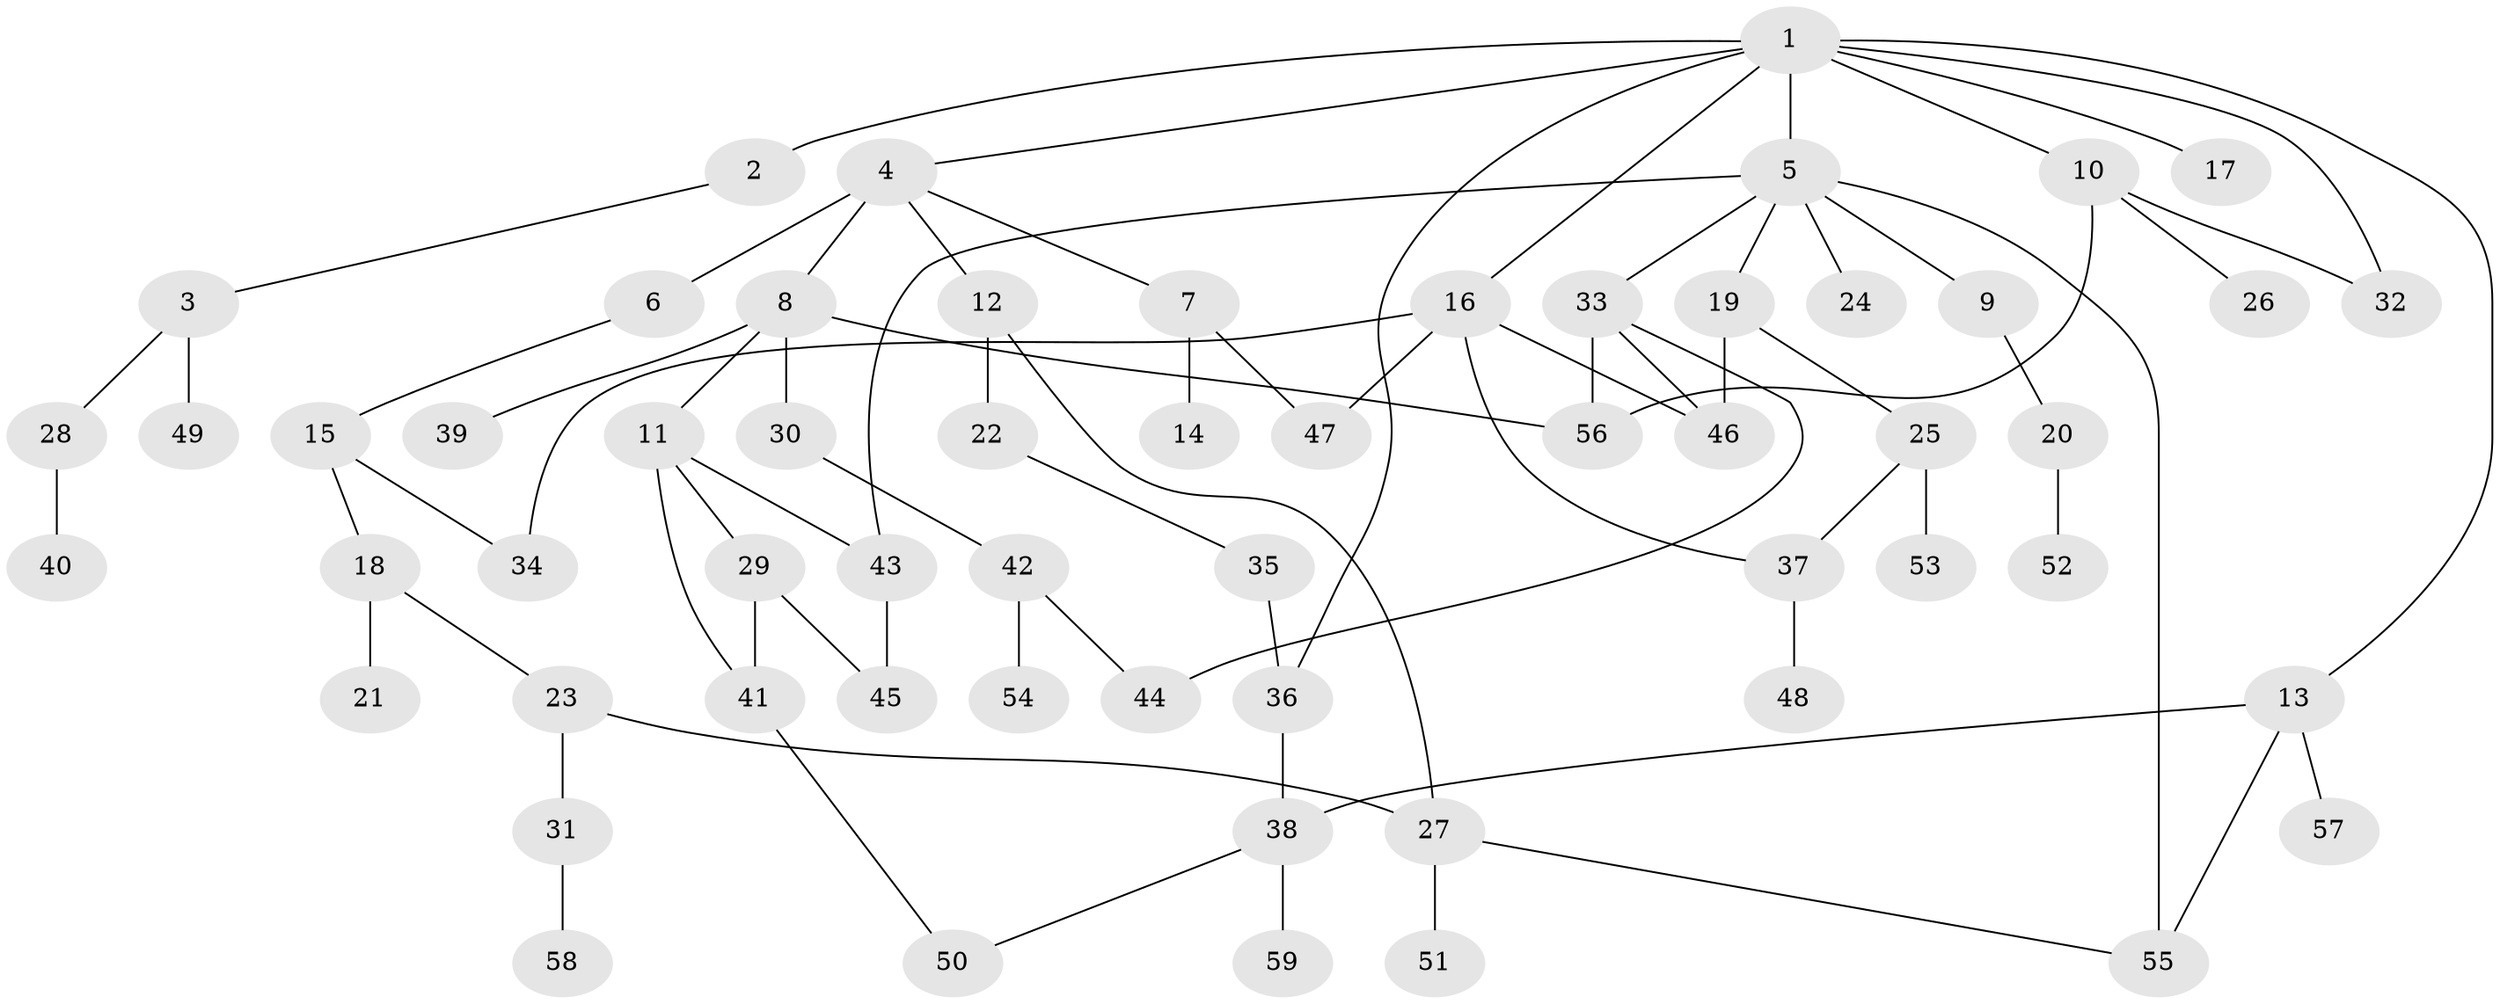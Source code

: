 // original degree distribution, {3: 0.17796610169491525, 6: 0.025423728813559324, 4: 0.1016949152542373, 7: 0.00847457627118644, 5: 0.059322033898305086, 1: 0.3644067796610169, 2: 0.2627118644067797}
// Generated by graph-tools (version 1.1) at 2025/34/03/09/25 02:34:26]
// undirected, 59 vertices, 76 edges
graph export_dot {
graph [start="1"]
  node [color=gray90,style=filled];
  1;
  2;
  3;
  4;
  5;
  6;
  7;
  8;
  9;
  10;
  11;
  12;
  13;
  14;
  15;
  16;
  17;
  18;
  19;
  20;
  21;
  22;
  23;
  24;
  25;
  26;
  27;
  28;
  29;
  30;
  31;
  32;
  33;
  34;
  35;
  36;
  37;
  38;
  39;
  40;
  41;
  42;
  43;
  44;
  45;
  46;
  47;
  48;
  49;
  50;
  51;
  52;
  53;
  54;
  55;
  56;
  57;
  58;
  59;
  1 -- 2 [weight=2.0];
  1 -- 4 [weight=1.0];
  1 -- 5 [weight=1.0];
  1 -- 10 [weight=2.0];
  1 -- 13 [weight=1.0];
  1 -- 16 [weight=1.0];
  1 -- 17 [weight=1.0];
  1 -- 32 [weight=1.0];
  1 -- 36 [weight=1.0];
  2 -- 3 [weight=1.0];
  3 -- 28 [weight=1.0];
  3 -- 49 [weight=1.0];
  4 -- 6 [weight=2.0];
  4 -- 7 [weight=1.0];
  4 -- 8 [weight=2.0];
  4 -- 12 [weight=1.0];
  5 -- 9 [weight=1.0];
  5 -- 19 [weight=1.0];
  5 -- 24 [weight=1.0];
  5 -- 33 [weight=1.0];
  5 -- 43 [weight=1.0];
  5 -- 55 [weight=1.0];
  6 -- 15 [weight=1.0];
  7 -- 14 [weight=1.0];
  7 -- 47 [weight=1.0];
  8 -- 11 [weight=1.0];
  8 -- 30 [weight=1.0];
  8 -- 39 [weight=1.0];
  8 -- 56 [weight=1.0];
  9 -- 20 [weight=1.0];
  10 -- 26 [weight=1.0];
  10 -- 32 [weight=1.0];
  10 -- 56 [weight=2.0];
  11 -- 29 [weight=1.0];
  11 -- 41 [weight=1.0];
  11 -- 43 [weight=1.0];
  12 -- 22 [weight=1.0];
  12 -- 27 [weight=1.0];
  13 -- 38 [weight=1.0];
  13 -- 55 [weight=1.0];
  13 -- 57 [weight=1.0];
  15 -- 18 [weight=1.0];
  15 -- 34 [weight=1.0];
  16 -- 34 [weight=1.0];
  16 -- 37 [weight=1.0];
  16 -- 46 [weight=1.0];
  16 -- 47 [weight=1.0];
  18 -- 21 [weight=1.0];
  18 -- 23 [weight=1.0];
  19 -- 25 [weight=1.0];
  19 -- 46 [weight=1.0];
  20 -- 52 [weight=1.0];
  22 -- 35 [weight=1.0];
  23 -- 27 [weight=1.0];
  23 -- 31 [weight=1.0];
  25 -- 37 [weight=1.0];
  25 -- 53 [weight=1.0];
  27 -- 51 [weight=1.0];
  27 -- 55 [weight=1.0];
  28 -- 40 [weight=1.0];
  29 -- 41 [weight=3.0];
  29 -- 45 [weight=1.0];
  30 -- 42 [weight=1.0];
  31 -- 58 [weight=1.0];
  33 -- 44 [weight=1.0];
  33 -- 46 [weight=1.0];
  33 -- 56 [weight=1.0];
  35 -- 36 [weight=2.0];
  36 -- 38 [weight=1.0];
  37 -- 48 [weight=1.0];
  38 -- 50 [weight=1.0];
  38 -- 59 [weight=1.0];
  41 -- 50 [weight=1.0];
  42 -- 44 [weight=1.0];
  42 -- 54 [weight=2.0];
  43 -- 45 [weight=1.0];
}
